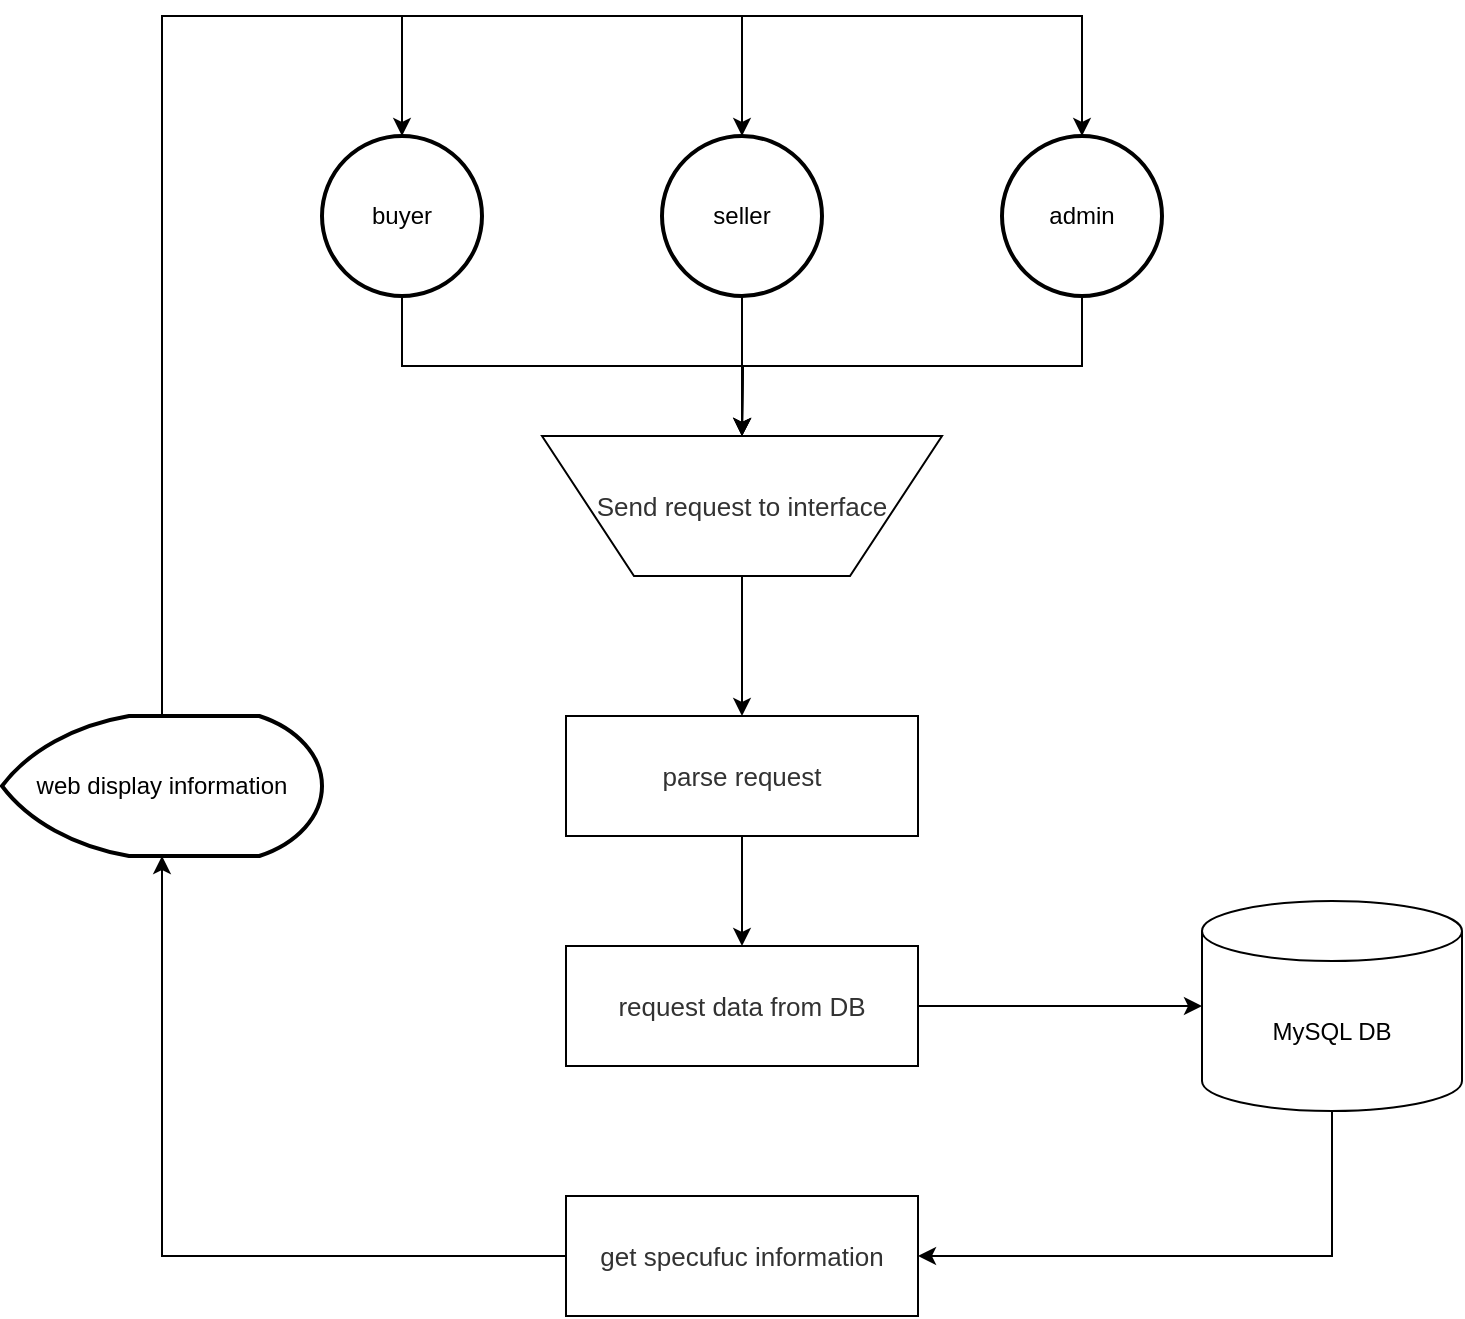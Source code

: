 <mxfile version="15.8.3" type="github">
  <diagram id="sd3GTHUhBqNxUHbDwR1l" name="Page-1">
    <mxGraphModel dx="944" dy="576" grid="1" gridSize="10" guides="1" tooltips="1" connect="1" arrows="1" fold="1" page="1" pageScale="1" pageWidth="827" pageHeight="1169" math="0" shadow="0">
      <root>
        <mxCell id="0" />
        <mxCell id="1" parent="0" />
        <mxCell id="OxAM4Z86c5RSseaQz4nF-7" style="edgeStyle=orthogonalEdgeStyle;rounded=0;orthogonalLoop=1;jettySize=auto;html=1;exitX=0.5;exitY=1;exitDx=0;exitDy=0;exitPerimeter=0;" edge="1" parent="1" source="OxAM4Z86c5RSseaQz4nF-1">
          <mxGeometry relative="1" as="geometry">
            <mxPoint x="430" y="270" as="targetPoint" />
          </mxGeometry>
        </mxCell>
        <mxCell id="OxAM4Z86c5RSseaQz4nF-1" value="buyer" style="strokeWidth=2;html=1;shape=mxgraph.flowchart.start_2;whiteSpace=wrap;" vertex="1" parent="1">
          <mxGeometry x="220" y="120" width="80" height="80" as="geometry" />
        </mxCell>
        <mxCell id="OxAM4Z86c5RSseaQz4nF-6" style="edgeStyle=orthogonalEdgeStyle;rounded=0;orthogonalLoop=1;jettySize=auto;html=1;exitX=0.5;exitY=1;exitDx=0;exitDy=0;exitPerimeter=0;entryX=0.5;entryY=0;entryDx=0;entryDy=0;" edge="1" parent="1" source="OxAM4Z86c5RSseaQz4nF-2" target="OxAM4Z86c5RSseaQz4nF-5">
          <mxGeometry relative="1" as="geometry" />
        </mxCell>
        <mxCell id="OxAM4Z86c5RSseaQz4nF-2" value="seller" style="strokeWidth=2;html=1;shape=mxgraph.flowchart.start_2;whiteSpace=wrap;" vertex="1" parent="1">
          <mxGeometry x="390" y="120" width="80" height="80" as="geometry" />
        </mxCell>
        <mxCell id="OxAM4Z86c5RSseaQz4nF-8" style="edgeStyle=orthogonalEdgeStyle;rounded=0;orthogonalLoop=1;jettySize=auto;html=1;exitX=0.5;exitY=1;exitDx=0;exitDy=0;exitPerimeter=0;" edge="1" parent="1" source="OxAM4Z86c5RSseaQz4nF-3">
          <mxGeometry relative="1" as="geometry">
            <mxPoint x="430" y="270" as="targetPoint" />
          </mxGeometry>
        </mxCell>
        <mxCell id="OxAM4Z86c5RSseaQz4nF-3" value="admin" style="strokeWidth=2;html=1;shape=mxgraph.flowchart.start_2;whiteSpace=wrap;" vertex="1" parent="1">
          <mxGeometry x="560" y="120" width="80" height="80" as="geometry" />
        </mxCell>
        <mxCell id="OxAM4Z86c5RSseaQz4nF-17" style="edgeStyle=orthogonalEdgeStyle;rounded=0;orthogonalLoop=1;jettySize=auto;html=1;exitX=0.5;exitY=1;exitDx=0;exitDy=0;exitPerimeter=0;entryX=1;entryY=0.5;entryDx=0;entryDy=0;" edge="1" parent="1" source="OxAM4Z86c5RSseaQz4nF-4" target="OxAM4Z86c5RSseaQz4nF-16">
          <mxGeometry relative="1" as="geometry" />
        </mxCell>
        <mxCell id="OxAM4Z86c5RSseaQz4nF-4" value="MySQL DB" style="shape=cylinder3;whiteSpace=wrap;html=1;boundedLbl=1;backgroundOutline=1;size=15;" vertex="1" parent="1">
          <mxGeometry x="660" y="502.5" width="130" height="105" as="geometry" />
        </mxCell>
        <mxCell id="OxAM4Z86c5RSseaQz4nF-12" style="edgeStyle=orthogonalEdgeStyle;rounded=0;orthogonalLoop=1;jettySize=auto;html=1;entryX=0.5;entryY=0;entryDx=0;entryDy=0;" edge="1" parent="1" source="OxAM4Z86c5RSseaQz4nF-5" target="OxAM4Z86c5RSseaQz4nF-10">
          <mxGeometry relative="1" as="geometry" />
        </mxCell>
        <mxCell id="OxAM4Z86c5RSseaQz4nF-5" value="&lt;span style=&quot;color: rgb(50 , 50 , 50) ; font-size: 13px ; background-color: rgba(255 , 255 , 255 , 0.01)&quot;&gt;Send request to interface&lt;/span&gt;" style="verticalLabelPosition=middle;verticalAlign=middle;html=1;shape=trapezoid;perimeter=trapezoidPerimeter;whiteSpace=wrap;size=0.23;arcSize=10;flipV=1;labelPosition=center;align=center;" vertex="1" parent="1">
          <mxGeometry x="330" y="270" width="200" height="70" as="geometry" />
        </mxCell>
        <mxCell id="OxAM4Z86c5RSseaQz4nF-14" style="edgeStyle=orthogonalEdgeStyle;rounded=0;orthogonalLoop=1;jettySize=auto;html=1;exitX=0.5;exitY=1;exitDx=0;exitDy=0;entryX=0.5;entryY=0;entryDx=0;entryDy=0;" edge="1" parent="1" source="OxAM4Z86c5RSseaQz4nF-10" target="OxAM4Z86c5RSseaQz4nF-13">
          <mxGeometry relative="1" as="geometry" />
        </mxCell>
        <mxCell id="OxAM4Z86c5RSseaQz4nF-10" value="&lt;span style=&quot;color: rgb(50 , 50 , 50) ; font-size: 13px ; background-color: rgba(255 , 255 , 255 , 0.01)&quot;&gt;parse request&lt;/span&gt;" style="rounded=0;whiteSpace=wrap;html=1;" vertex="1" parent="1">
          <mxGeometry x="342" y="410" width="176" height="60" as="geometry" />
        </mxCell>
        <mxCell id="OxAM4Z86c5RSseaQz4nF-15" style="edgeStyle=orthogonalEdgeStyle;rounded=0;orthogonalLoop=1;jettySize=auto;html=1;exitX=1;exitY=0.5;exitDx=0;exitDy=0;entryX=0;entryY=0.5;entryDx=0;entryDy=0;entryPerimeter=0;" edge="1" parent="1" source="OxAM4Z86c5RSseaQz4nF-13" target="OxAM4Z86c5RSseaQz4nF-4">
          <mxGeometry relative="1" as="geometry" />
        </mxCell>
        <mxCell id="OxAM4Z86c5RSseaQz4nF-13" value="&lt;span style=&quot;color: rgb(50 , 50 , 50) ; font-size: 13px ; background-color: rgba(255 , 255 , 255 , 0.01)&quot;&gt;request data from DB&lt;/span&gt;" style="rounded=0;whiteSpace=wrap;html=1;" vertex="1" parent="1">
          <mxGeometry x="342" y="525" width="176" height="60" as="geometry" />
        </mxCell>
        <mxCell id="OxAM4Z86c5RSseaQz4nF-19" style="edgeStyle=orthogonalEdgeStyle;rounded=0;orthogonalLoop=1;jettySize=auto;html=1;exitX=0;exitY=0.5;exitDx=0;exitDy=0;entryX=0.5;entryY=1;entryDx=0;entryDy=0;entryPerimeter=0;" edge="1" parent="1" source="OxAM4Z86c5RSseaQz4nF-16" target="OxAM4Z86c5RSseaQz4nF-18">
          <mxGeometry relative="1" as="geometry" />
        </mxCell>
        <mxCell id="OxAM4Z86c5RSseaQz4nF-16" value="&lt;span style=&quot;color: rgb(50 , 50 , 50) ; font-size: 13px ; background-color: rgba(255 , 255 , 255 , 0.01)&quot;&gt;get specufuc information&lt;/span&gt;" style="rounded=0;whiteSpace=wrap;html=1;" vertex="1" parent="1">
          <mxGeometry x="342" y="650" width="176" height="60" as="geometry" />
        </mxCell>
        <mxCell id="OxAM4Z86c5RSseaQz4nF-20" style="edgeStyle=orthogonalEdgeStyle;rounded=0;orthogonalLoop=1;jettySize=auto;html=1;exitX=0.5;exitY=0;exitDx=0;exitDy=0;exitPerimeter=0;entryX=0.5;entryY=0;entryDx=0;entryDy=0;entryPerimeter=0;" edge="1" parent="1" source="OxAM4Z86c5RSseaQz4nF-18" target="OxAM4Z86c5RSseaQz4nF-3">
          <mxGeometry relative="1" as="geometry">
            <Array as="points">
              <mxPoint x="140" y="60" />
              <mxPoint x="600" y="60" />
            </Array>
          </mxGeometry>
        </mxCell>
        <mxCell id="OxAM4Z86c5RSseaQz4nF-21" style="edgeStyle=orthogonalEdgeStyle;rounded=0;orthogonalLoop=1;jettySize=auto;html=1;exitX=0.5;exitY=0;exitDx=0;exitDy=0;exitPerimeter=0;entryX=0.5;entryY=0;entryDx=0;entryDy=0;entryPerimeter=0;" edge="1" parent="1" source="OxAM4Z86c5RSseaQz4nF-18" target="OxAM4Z86c5RSseaQz4nF-2">
          <mxGeometry relative="1" as="geometry">
            <Array as="points">
              <mxPoint x="140" y="60" />
              <mxPoint x="430" y="60" />
            </Array>
          </mxGeometry>
        </mxCell>
        <mxCell id="OxAM4Z86c5RSseaQz4nF-22" style="edgeStyle=orthogonalEdgeStyle;rounded=0;orthogonalLoop=1;jettySize=auto;html=1;exitX=0.5;exitY=0;exitDx=0;exitDy=0;exitPerimeter=0;entryX=0.5;entryY=0;entryDx=0;entryDy=0;entryPerimeter=0;" edge="1" parent="1" source="OxAM4Z86c5RSseaQz4nF-18" target="OxAM4Z86c5RSseaQz4nF-1">
          <mxGeometry relative="1" as="geometry">
            <Array as="points">
              <mxPoint x="140" y="60" />
              <mxPoint x="260" y="60" />
            </Array>
          </mxGeometry>
        </mxCell>
        <mxCell id="OxAM4Z86c5RSseaQz4nF-18" value="web display information" style="strokeWidth=2;html=1;shape=mxgraph.flowchart.display;whiteSpace=wrap;" vertex="1" parent="1">
          <mxGeometry x="60" y="410" width="160" height="70" as="geometry" />
        </mxCell>
      </root>
    </mxGraphModel>
  </diagram>
</mxfile>
